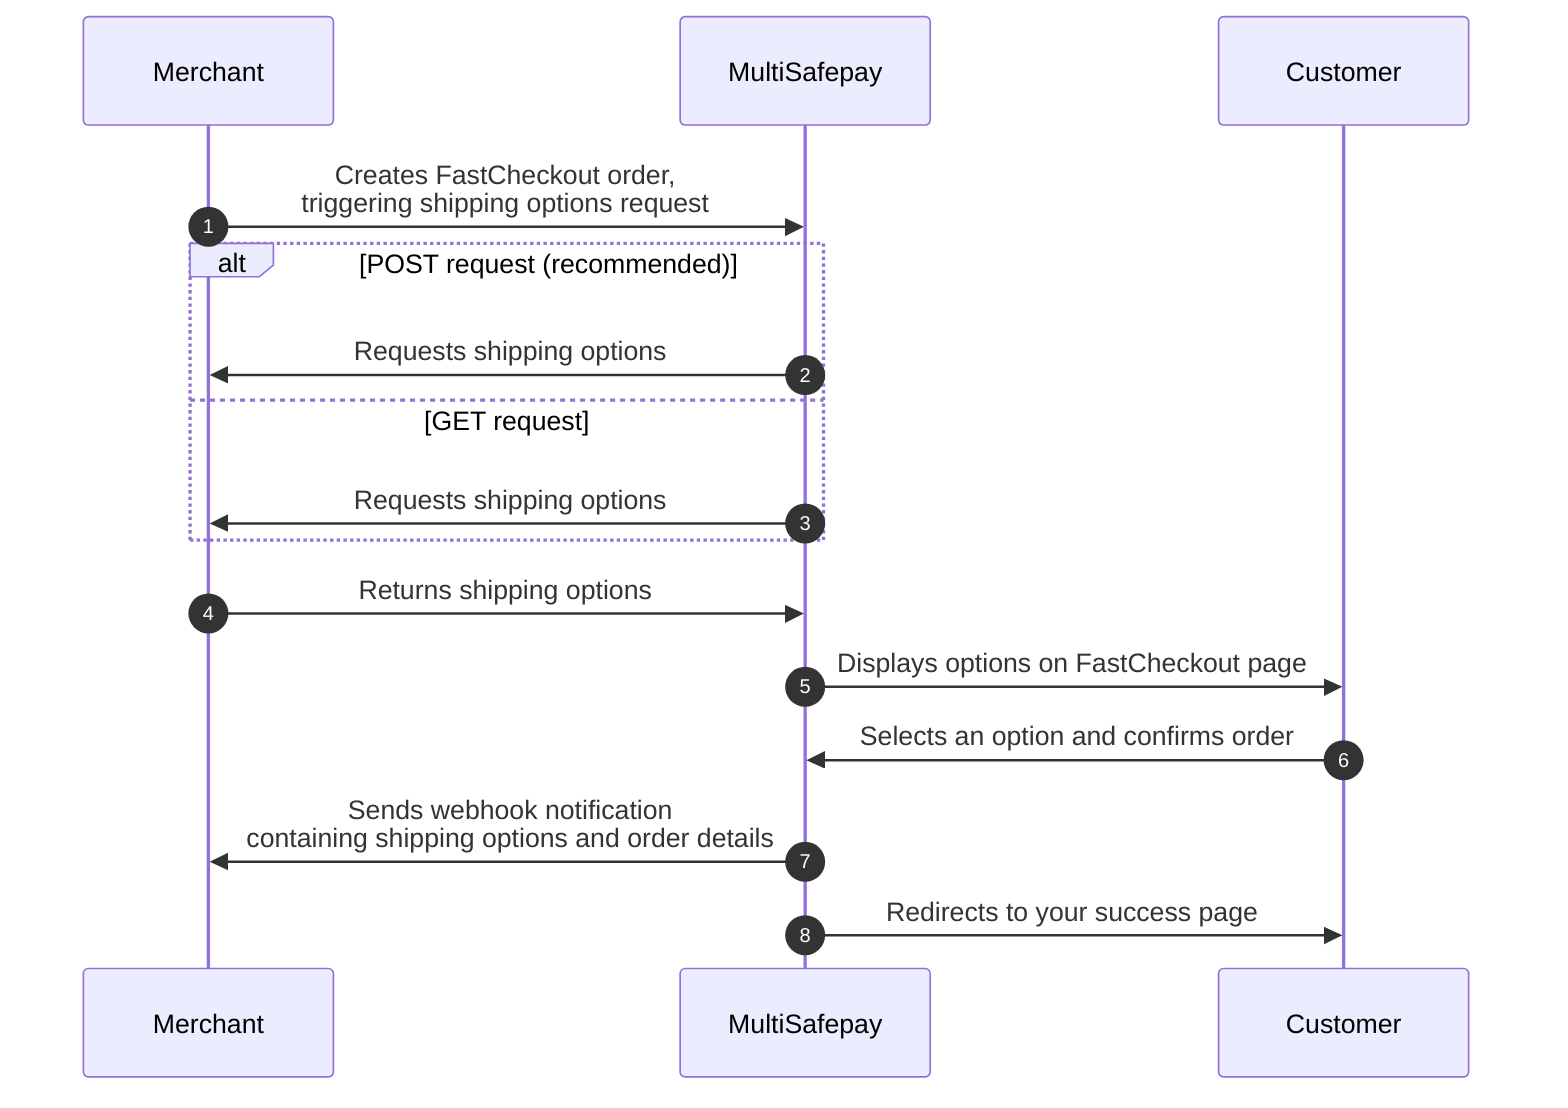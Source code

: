 sequenceDiagram
    autonumber
    participant Me as Merchant
    participant Mu as MultiSafepay
    participant C as Customer

    Me->>Mu: Creates FastCheckout order, <br> triggering shipping options request
    alt POST request (recommended)
    Mu->>Me: Requests shipping options
    else GET request
    Mu->>Me: Requests shipping options
    end
    Me->>Mu: Returns shipping options
    Mu->>C: Displays options on FastCheckout page
    C->>Mu: Selects an option and confirms order
    Mu->>Me: Sends webhook notification <br> containing shipping options and order details
    Mu->>C: Redirects to your success page